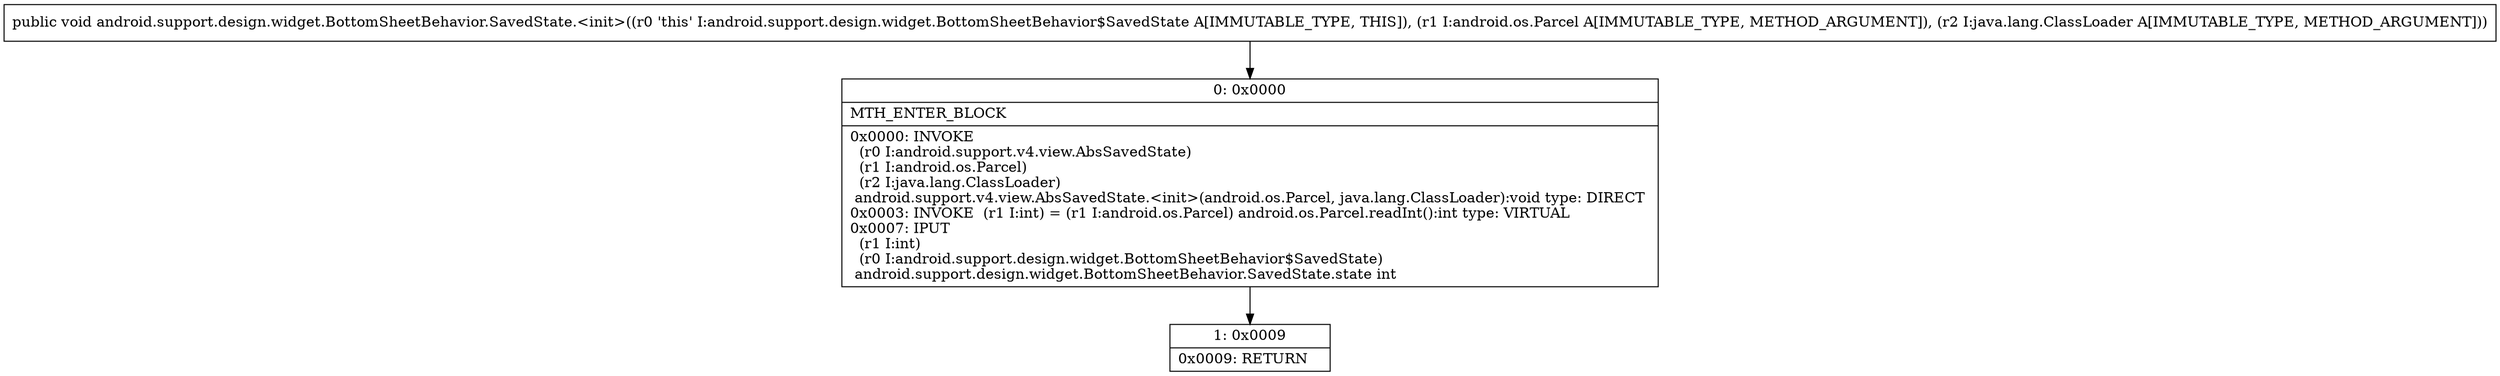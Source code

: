 digraph "CFG forandroid.support.design.widget.BottomSheetBehavior.SavedState.\<init\>(Landroid\/os\/Parcel;Ljava\/lang\/ClassLoader;)V" {
Node_0 [shape=record,label="{0\:\ 0x0000|MTH_ENTER_BLOCK\l|0x0000: INVOKE  \l  (r0 I:android.support.v4.view.AbsSavedState)\l  (r1 I:android.os.Parcel)\l  (r2 I:java.lang.ClassLoader)\l android.support.v4.view.AbsSavedState.\<init\>(android.os.Parcel, java.lang.ClassLoader):void type: DIRECT \l0x0003: INVOKE  (r1 I:int) = (r1 I:android.os.Parcel) android.os.Parcel.readInt():int type: VIRTUAL \l0x0007: IPUT  \l  (r1 I:int)\l  (r0 I:android.support.design.widget.BottomSheetBehavior$SavedState)\l android.support.design.widget.BottomSheetBehavior.SavedState.state int \l}"];
Node_1 [shape=record,label="{1\:\ 0x0009|0x0009: RETURN   \l}"];
MethodNode[shape=record,label="{public void android.support.design.widget.BottomSheetBehavior.SavedState.\<init\>((r0 'this' I:android.support.design.widget.BottomSheetBehavior$SavedState A[IMMUTABLE_TYPE, THIS]), (r1 I:android.os.Parcel A[IMMUTABLE_TYPE, METHOD_ARGUMENT]), (r2 I:java.lang.ClassLoader A[IMMUTABLE_TYPE, METHOD_ARGUMENT])) }"];
MethodNode -> Node_0;
Node_0 -> Node_1;
}


